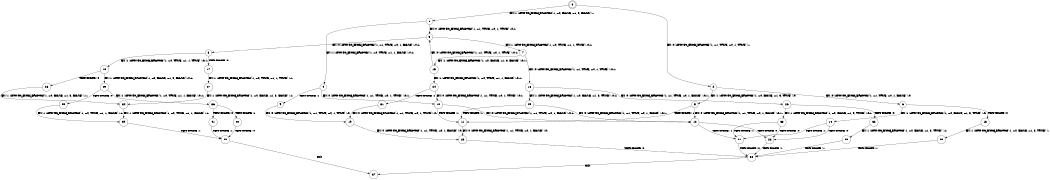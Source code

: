 digraph BCG {
size = "7, 10.5";
center = TRUE;
node [shape = circle];
0 [peripheries = 2];
0 -> 1 [label = "EX !1 !ATOMIC_EXCH_BRANCH (1, +0, FALSE, +1, 3, FALSE) !::"];
0 -> 2 [label = "EX !0 !ATOMIC_EXCH_BRANCH (1, +1, TRUE, +0, 1, TRUE) !::"];
1 -> 3 [label = "EX !0 !ATOMIC_EXCH_BRANCH (1, +1, TRUE, +0, 1, TRUE) !:0:1:"];
1 -> 4 [label = "EX !1 !ATOMIC_EXCH_BRANCH (1, +0, TRUE, +1, 1, FALSE) !:0:1:"];
2 -> 5 [label = "EX !1 !ATOMIC_EXCH_BRANCH (1, +0, FALSE, +1, 3, TRUE) !:0:"];
2 -> 6 [label = "EX !0 !ATOMIC_EXCH_BRANCH (1, +1, TRUE, +0, 1, FALSE) !:0:"];
3 -> 7 [label = "EX !1 !ATOMIC_EXCH_BRANCH (1, +0, TRUE, +1, 1, TRUE) !:0:1:"];
3 -> 8 [label = "EX !0 !ATOMIC_EXCH_BRANCH (1, +1, TRUE, +0, 1, FALSE) !:0:1:"];
4 -> 9 [label = "TERMINATE !1"];
4 -> 10 [label = "EX !0 !ATOMIC_EXCH_BRANCH (1, +1, TRUE, +0, 1, TRUE) !:0:1:"];
5 -> 11 [label = "TERMINATE !1"];
5 -> 12 [label = "EX !0 !ATOMIC_EXCH_BRANCH (1, +1, TRUE, +0, 1, FALSE) !:0:1:"];
6 -> 13 [label = "TERMINATE !0"];
6 -> 14 [label = "EX !1 !ATOMIC_EXCH_BRANCH (1, +0, FALSE, +1, 3, TRUE) !:0:"];
7 -> 15 [label = "EX !1 !ATOMIC_EXCH_BRANCH (1, +0, FALSE, +1, 3, FALSE) !:0:1:"];
7 -> 16 [label = "EX !0 !ATOMIC_EXCH_BRANCH (1, +1, TRUE, +0, 1, TRUE) !:0:1:"];
8 -> 17 [label = "TERMINATE !0"];
8 -> 18 [label = "EX !1 !ATOMIC_EXCH_BRANCH (1, +0, TRUE, +1, 1, TRUE) !:0:1:"];
9 -> 19 [label = "EX !0 !ATOMIC_EXCH_BRANCH (1, +1, TRUE, +0, 1, TRUE) !:0:"];
10 -> 11 [label = "TERMINATE !1"];
10 -> 12 [label = "EX !0 !ATOMIC_EXCH_BRANCH (1, +1, TRUE, +0, 1, FALSE) !:0:1:"];
11 -> 20 [label = "EX !0 !ATOMIC_EXCH_BRANCH (1, +1, TRUE, +0, 1, FALSE) !:0:"];
12 -> 21 [label = "TERMINATE !1"];
12 -> 22 [label = "TERMINATE !0"];
13 -> 23 [label = "EX !1 !ATOMIC_EXCH_BRANCH (1, +0, FALSE, +1, 3, TRUE) !::"];
14 -> 21 [label = "TERMINATE !1"];
14 -> 22 [label = "TERMINATE !0"];
15 -> 24 [label = "EX !1 !ATOMIC_EXCH_BRANCH (1, +0, TRUE, +1, 1, FALSE) !:0:1:"];
15 -> 3 [label = "EX !0 !ATOMIC_EXCH_BRANCH (1, +1, TRUE, +0, 1, TRUE) !:0:1:"];
16 -> 25 [label = "EX !1 !ATOMIC_EXCH_BRANCH (1, +0, FALSE, +1, 3, TRUE) !:0:1:"];
16 -> 26 [label = "EX !0 !ATOMIC_EXCH_BRANCH (1, +1, TRUE, +0, 1, FALSE) !:0:1:"];
17 -> 27 [label = "EX !1 !ATOMIC_EXCH_BRANCH (1, +0, TRUE, +1, 1, TRUE) !:1:"];
18 -> 28 [label = "TERMINATE !0"];
18 -> 29 [label = "EX !1 !ATOMIC_EXCH_BRANCH (1, +0, FALSE, +1, 3, FALSE) !:0:1:"];
19 -> 20 [label = "EX !0 !ATOMIC_EXCH_BRANCH (1, +1, TRUE, +0, 1, FALSE) !:0:"];
20 -> 30 [label = "TERMINATE !0"];
21 -> 30 [label = "TERMINATE !0"];
22 -> 30 [label = "TERMINATE !1"];
23 -> 30 [label = "TERMINATE !1"];
24 -> 31 [label = "TERMINATE !1"];
24 -> 10 [label = "EX !0 !ATOMIC_EXCH_BRANCH (1, +1, TRUE, +0, 1, TRUE) !:0:1:"];
25 -> 11 [label = "TERMINATE !1"];
25 -> 12 [label = "EX !0 !ATOMIC_EXCH_BRANCH (1, +1, TRUE, +0, 1, FALSE) !:0:1:"];
26 -> 32 [label = "TERMINATE !0"];
26 -> 33 [label = "EX !1 !ATOMIC_EXCH_BRANCH (1, +0, FALSE, +1, 3, TRUE) !:0:1:"];
27 -> 34 [label = "EX !1 !ATOMIC_EXCH_BRANCH (1, +0, FALSE, +1, 3, FALSE) !:1:"];
28 -> 34 [label = "EX !1 !ATOMIC_EXCH_BRANCH (1, +0, FALSE, +1, 3, FALSE) !:1:"];
29 -> 35 [label = "TERMINATE !0"];
29 -> 36 [label = "EX !1 !ATOMIC_EXCH_BRANCH (1, +0, TRUE, +1, 1, FALSE) !:0:1:"];
30 -> 37 [label = "exit"];
31 -> 19 [label = "EX !0 !ATOMIC_EXCH_BRANCH (1, +1, TRUE, +0, 1, TRUE) !:0:"];
32 -> 38 [label = "EX !1 !ATOMIC_EXCH_BRANCH (1, +0, FALSE, +1, 3, TRUE) !:1:"];
33 -> 21 [label = "TERMINATE !1"];
33 -> 22 [label = "TERMINATE !0"];
34 -> 39 [label = "EX !1 !ATOMIC_EXCH_BRANCH (1, +0, TRUE, +1, 1, FALSE) !:1:"];
35 -> 39 [label = "EX !1 !ATOMIC_EXCH_BRANCH (1, +0, TRUE, +1, 1, FALSE) !:1:"];
36 -> 40 [label = "TERMINATE !1"];
36 -> 41 [label = "TERMINATE !0"];
38 -> 30 [label = "TERMINATE !1"];
39 -> 42 [label = "TERMINATE !1"];
40 -> 42 [label = "TERMINATE !0"];
41 -> 42 [label = "TERMINATE !1"];
42 -> 37 [label = "exit"];
}
